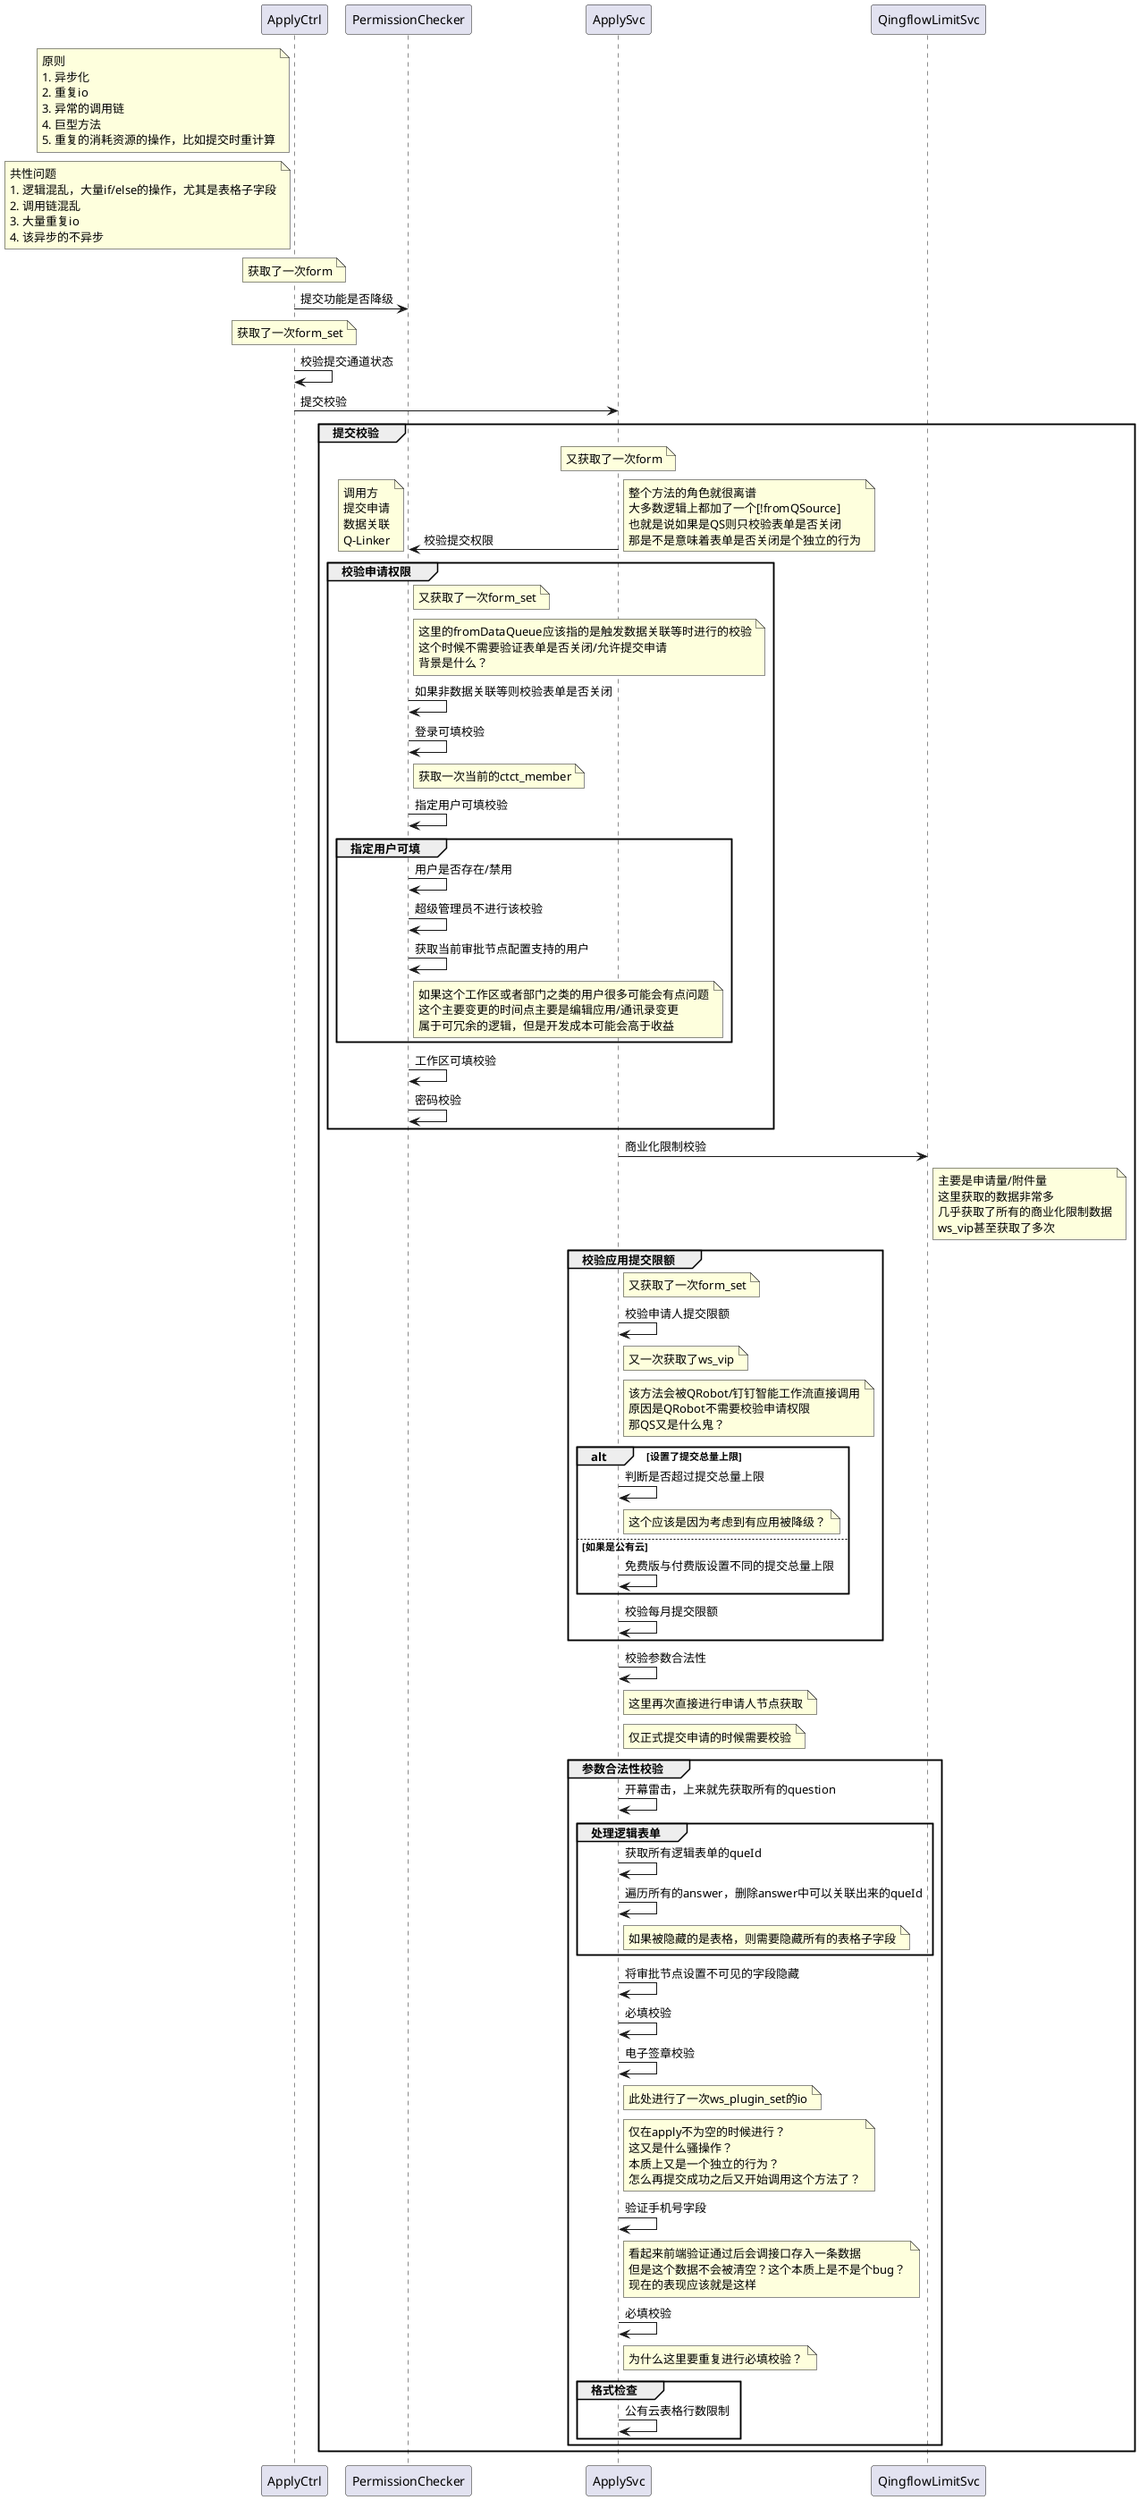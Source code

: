 @startuml
note left of ApplyCtrl
原则
1. 异步化
2. 重复io
3. 异常的调用链
4. 巨型方法
5. 重复的消耗资源的操作，比如提交时重计算
end note
note left of ApplyCtrl
共性问题
1. 逻辑混乱，大量if/else的操作，尤其是表格子字段
2. 调用链混乱
3. 大量重复io
4. 该异步的不异步
end note
note over ApplyCtrl: 获取了一次form
ApplyCtrl -> PermissionChecker: 提交功能是否降级
note over ApplyCtrl: 获取了一次form_set
ApplyCtrl -> ApplyCtrl: 校验提交通道状态
ApplyCtrl -> ApplySvc: 提交校验
    group 提交校验
        note over ApplySvc: 又获取了一次form
        ApplySvc -> PermissionChecker: 校验提交权限
            group 校验申请权限
            note right
            整个方法的角色就很离谱
            大多数逻辑上都加了一个[!fromQSource]
            也就是说如果是QS则只校验表单是否关闭
            那是不是意味着表单是否关闭是个独立的行为
            end note
            note left
            调用方
            提交申请
            数据关联
            Q-Linker
            end note
            note right of PermissionChecker: 又获取了一次form_set
            note right of PermissionChecker
            这里的fromDataQueue应该指的是触发数据关联等时进行的校验
            这个时候不需要验证表单是否关闭/允许提交申请
            背景是什么？
            end note
            PermissionChecker -> PermissionChecker: 如果非数据关联等则校验表单是否关闭
            PermissionChecker -> PermissionChecker: 登录可填校验
            note right of PermissionChecker: 获取一次当前的ctct_member
            PermissionChecker -> PermissionChecker: 指定用户可填校验
                group 指定用户可填
                PermissionChecker -> PermissionChecker: 用户是否存在/禁用
                PermissionChecker -> PermissionChecker: 超级管理员不进行该校验
                PermissionChecker -> PermissionChecker: 获取当前审批节点配置支持的用户
                note right of PermissionChecker
                如果这个工作区或者部门之类的用户很多可能会有点问题
                这个主要变更的时间点主要是编辑应用/通讯录变更
                属于可冗余的逻辑，但是开发成本可能会高于收益
                end note
                end
            PermissionChecker -> PermissionChecker: 工作区可填校验
            PermissionChecker -> PermissionChecker: 密码校验
            end
        ApplySvc -> QingflowLimitSvc: 商业化限制校验
        note right of QingflowLimitSvc
        主要是申请量/附件量
        这里获取的数据非常多
        几乎获取了所有的商业化限制数据
        ws_vip甚至获取了多次
        end note
            group 校验应用提交限额
            note right of ApplySvc: 又获取了一次form_set
            ApplySvc -> ApplySvc: 校验申请人提交限额
            note right of ApplySvc: 又一次获取了ws_vip
                note right of ApplySvc
                该方法会被QRobot/钉钉智能工作流直接调用
                原因是QRobot不需要校验申请权限
                那QS又是什么鬼？
                end note
                alt 设置了提交总量上限
                ApplySvc -> ApplySvc: 判断是否超过提交总量上限
                note right of ApplySvc: 这个应该是因为考虑到有应用被降级？
                else 如果是公有云
                ApplySvc -> ApplySvc: 免费版与付费版设置不同的提交总量上限
                end
            ApplySvc -> ApplySvc: 校验每月提交限额
            end
        ApplySvc -> ApplySvc: 校验参数合法性
        note right of ApplySvc: 这里再次直接进行申请人节点获取
        note right of ApplySvc: 仅正式提交申请的时候需要校验
        group 参数合法性校验
        ApplySvc -> ApplySvc: 开幕雷击，上来就先获取所有的question
            group 处理逻辑表单
            ApplySvc -> ApplySvc: 获取所有逻辑表单的queId
            ApplySvc -> ApplySvc: 遍历所有的answer，删除answer中可以关联出来的queId
            note right of ApplySvc: 如果被隐藏的是表格，则需要隐藏所有的表格子字段
            end
            ApplySvc -> ApplySvc: 将审批节点设置不可见的字段隐藏
            ApplySvc -> ApplySvc: 必填校验
            ApplySvc -> ApplySvc: 电子签章校验
            note right of ApplySvc: 此处进行了一次ws_plugin_set的io
            note right of ApplySvc
            仅在apply不为空的时候进行？
            这又是什么骚操作？
            本质上又是一个独立的行为？
            怎么再提交成功之后又开始调用这个方法了？
            end note
            ApplySvc -> ApplySvc: 验证手机号字段
            note right of ApplySvc
            看起来前端验证通过后会调接口存入一条数据
            但是这个数据不会被清空？这个本质上是不是个bug？
            现在的表现应该就是这样
            end note
            ApplySvc -> ApplySvc: 必填校验
            note right of ApplySvc: 为什么这里要重复进行必填校验？
                group 格式检查
                ApplySvc -> ApplySvc: 公有云表格行数限制
                end
        end
    end
@enduml
